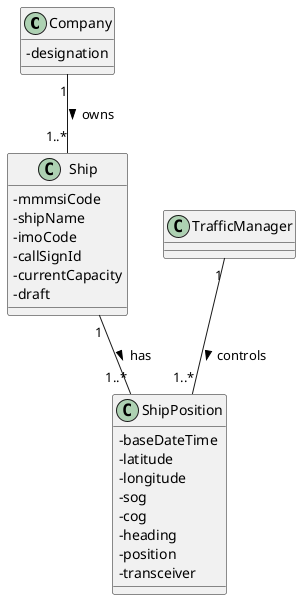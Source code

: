 @startuml

skinparam classAttributeIconSize 0

class Company {
    -designation
}

class TrafficManager {}

class Ship {
    -mmmsiCode
    -shipName
    -imoCode
    -callSignId
    -currentCapacity /'added by us'/
    -draft
}

class ShipPosition {
    -baseDateTime
    -latitude
    -longitude
    -sog
    -cog
    -heading
    -position
    -transceiver
}

Ship "1" -- "1..*" ShipPosition : has >
TrafficManager "1" -- "1..*" ShipPosition : controls >
Company "1" -- "1..*" Ship : owns >

@enduml